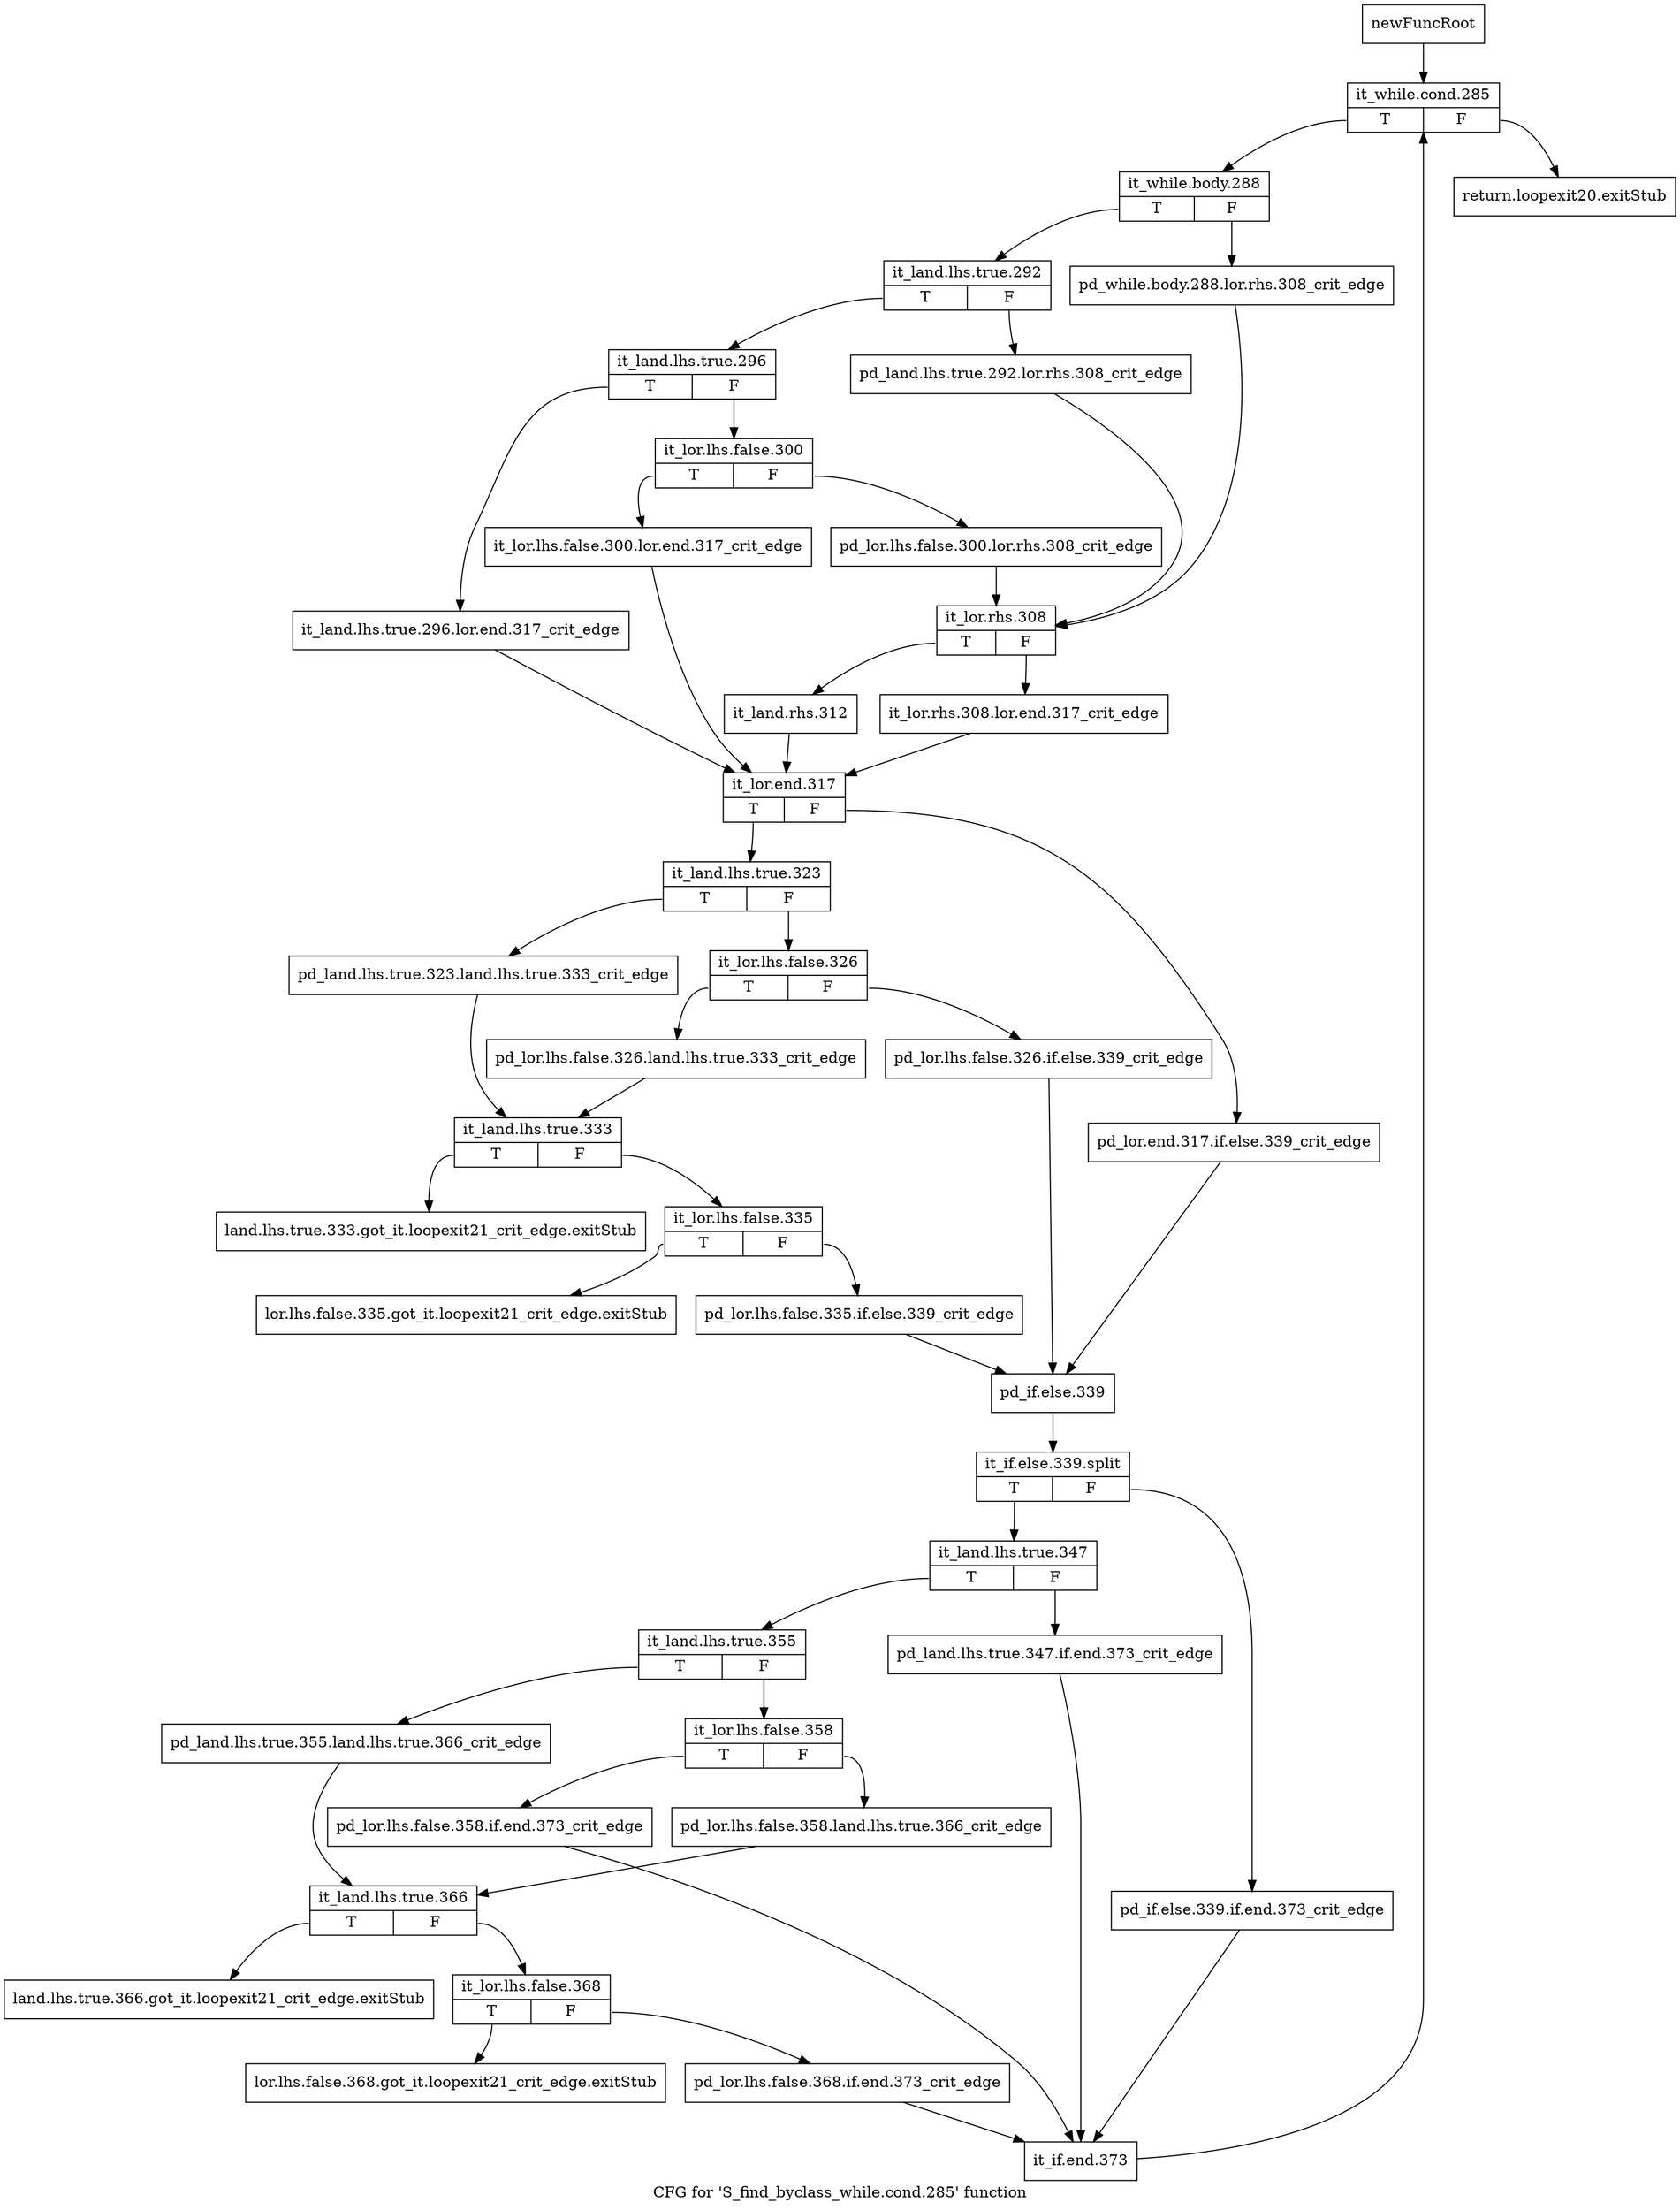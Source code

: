 digraph "CFG for 'S_find_byclass_while.cond.285' function" {
	label="CFG for 'S_find_byclass_while.cond.285' function";

	Node0x52806e0 [shape=record,label="{newFuncRoot}"];
	Node0x52806e0 -> Node0x52808c0;
	Node0x5280730 [shape=record,label="{return.loopexit20.exitStub}"];
	Node0x5280780 [shape=record,label="{land.lhs.true.333.got_it.loopexit21_crit_edge.exitStub}"];
	Node0x52807d0 [shape=record,label="{lor.lhs.false.335.got_it.loopexit21_crit_edge.exitStub}"];
	Node0x5280820 [shape=record,label="{land.lhs.true.366.got_it.loopexit21_crit_edge.exitStub}"];
	Node0x5280870 [shape=record,label="{lor.lhs.false.368.got_it.loopexit21_crit_edge.exitStub}"];
	Node0x52808c0 [shape=record,label="{it_while.cond.285|{<s0>T|<s1>F}}"];
	Node0x52808c0:s0 -> Node0x5280910;
	Node0x52808c0:s1 -> Node0x5280730;
	Node0x5280910 [shape=record,label="{it_while.body.288|{<s0>T|<s1>F}}"];
	Node0x5280910:s0 -> Node0x52809b0;
	Node0x5280910:s1 -> Node0x5280960;
	Node0x5280960 [shape=record,label="{pd_while.body.288.lor.rhs.308_crit_edge}"];
	Node0x5280960 -> Node0x5280b40;
	Node0x52809b0 [shape=record,label="{it_land.lhs.true.292|{<s0>T|<s1>F}}"];
	Node0x52809b0:s0 -> Node0x5280a50;
	Node0x52809b0:s1 -> Node0x5280a00;
	Node0x5280a00 [shape=record,label="{pd_land.lhs.true.292.lor.rhs.308_crit_edge}"];
	Node0x5280a00 -> Node0x5280b40;
	Node0x5280a50 [shape=record,label="{it_land.lhs.true.296|{<s0>T|<s1>F}}"];
	Node0x5280a50:s0 -> Node0x5280c80;
	Node0x5280a50:s1 -> Node0x5280aa0;
	Node0x5280aa0 [shape=record,label="{it_lor.lhs.false.300|{<s0>T|<s1>F}}"];
	Node0x5280aa0:s0 -> Node0x5280c30;
	Node0x5280aa0:s1 -> Node0x5280af0;
	Node0x5280af0 [shape=record,label="{pd_lor.lhs.false.300.lor.rhs.308_crit_edge}"];
	Node0x5280af0 -> Node0x5280b40;
	Node0x5280b40 [shape=record,label="{it_lor.rhs.308|{<s0>T|<s1>F}}"];
	Node0x5280b40:s0 -> Node0x5280be0;
	Node0x5280b40:s1 -> Node0x5280b90;
	Node0x5280b90 [shape=record,label="{it_lor.rhs.308.lor.end.317_crit_edge}"];
	Node0x5280b90 -> Node0x5280cd0;
	Node0x5280be0 [shape=record,label="{it_land.rhs.312}"];
	Node0x5280be0 -> Node0x5280cd0;
	Node0x5280c30 [shape=record,label="{it_lor.lhs.false.300.lor.end.317_crit_edge}"];
	Node0x5280c30 -> Node0x5280cd0;
	Node0x5280c80 [shape=record,label="{it_land.lhs.true.296.lor.end.317_crit_edge}"];
	Node0x5280c80 -> Node0x5280cd0;
	Node0x5280cd0 [shape=record,label="{it_lor.end.317|{<s0>T|<s1>F}}"];
	Node0x5280cd0:s0 -> Node0x5280d70;
	Node0x5280cd0:s1 -> Node0x5280d20;
	Node0x5280d20 [shape=record,label="{pd_lor.end.317.if.else.339_crit_edge}"];
	Node0x5280d20 -> Node0x5280ff0;
	Node0x5280d70 [shape=record,label="{it_land.lhs.true.323|{<s0>T|<s1>F}}"];
	Node0x5280d70:s0 -> Node0x5280eb0;
	Node0x5280d70:s1 -> Node0x5280dc0;
	Node0x5280dc0 [shape=record,label="{it_lor.lhs.false.326|{<s0>T|<s1>F}}"];
	Node0x5280dc0:s0 -> Node0x5280e60;
	Node0x5280dc0:s1 -> Node0x5280e10;
	Node0x5280e10 [shape=record,label="{pd_lor.lhs.false.326.if.else.339_crit_edge}"];
	Node0x5280e10 -> Node0x5280ff0;
	Node0x5280e60 [shape=record,label="{pd_lor.lhs.false.326.land.lhs.true.333_crit_edge}"];
	Node0x5280e60 -> Node0x5280f00;
	Node0x5280eb0 [shape=record,label="{pd_land.lhs.true.323.land.lhs.true.333_crit_edge}"];
	Node0x5280eb0 -> Node0x5280f00;
	Node0x5280f00 [shape=record,label="{it_land.lhs.true.333|{<s0>T|<s1>F}}"];
	Node0x5280f00:s0 -> Node0x5280780;
	Node0x5280f00:s1 -> Node0x5280f50;
	Node0x5280f50 [shape=record,label="{it_lor.lhs.false.335|{<s0>T|<s1>F}}"];
	Node0x5280f50:s0 -> Node0x52807d0;
	Node0x5280f50:s1 -> Node0x5280fa0;
	Node0x5280fa0 [shape=record,label="{pd_lor.lhs.false.335.if.else.339_crit_edge}"];
	Node0x5280fa0 -> Node0x5280ff0;
	Node0x5280ff0 [shape=record,label="{pd_if.else.339}"];
	Node0x5280ff0 -> Node0x66e3550;
	Node0x66e3550 [shape=record,label="{it_if.else.339.split|{<s0>T|<s1>F}}"];
	Node0x66e3550:s0 -> Node0x5281090;
	Node0x66e3550:s1 -> Node0x5281040;
	Node0x5281040 [shape=record,label="{pd_if.else.339.if.end.373_crit_edge}"];
	Node0x5281040 -> Node0x52813b0;
	Node0x5281090 [shape=record,label="{it_land.lhs.true.347|{<s0>T|<s1>F}}"];
	Node0x5281090:s0 -> Node0x5281130;
	Node0x5281090:s1 -> Node0x52810e0;
	Node0x52810e0 [shape=record,label="{pd_land.lhs.true.347.if.end.373_crit_edge}"];
	Node0x52810e0 -> Node0x52813b0;
	Node0x5281130 [shape=record,label="{it_land.lhs.true.355|{<s0>T|<s1>F}}"];
	Node0x5281130:s0 -> Node0x5281270;
	Node0x5281130:s1 -> Node0x5281180;
	Node0x5281180 [shape=record,label="{it_lor.lhs.false.358|{<s0>T|<s1>F}}"];
	Node0x5281180:s0 -> Node0x5281220;
	Node0x5281180:s1 -> Node0x52811d0;
	Node0x52811d0 [shape=record,label="{pd_lor.lhs.false.358.land.lhs.true.366_crit_edge}"];
	Node0x52811d0 -> Node0x52812c0;
	Node0x5281220 [shape=record,label="{pd_lor.lhs.false.358.if.end.373_crit_edge}"];
	Node0x5281220 -> Node0x52813b0;
	Node0x5281270 [shape=record,label="{pd_land.lhs.true.355.land.lhs.true.366_crit_edge}"];
	Node0x5281270 -> Node0x52812c0;
	Node0x52812c0 [shape=record,label="{it_land.lhs.true.366|{<s0>T|<s1>F}}"];
	Node0x52812c0:s0 -> Node0x5280820;
	Node0x52812c0:s1 -> Node0x5281310;
	Node0x5281310 [shape=record,label="{it_lor.lhs.false.368|{<s0>T|<s1>F}}"];
	Node0x5281310:s0 -> Node0x5280870;
	Node0x5281310:s1 -> Node0x5281360;
	Node0x5281360 [shape=record,label="{pd_lor.lhs.false.368.if.end.373_crit_edge}"];
	Node0x5281360 -> Node0x52813b0;
	Node0x52813b0 [shape=record,label="{it_if.end.373}"];
	Node0x52813b0 -> Node0x52808c0;
}
